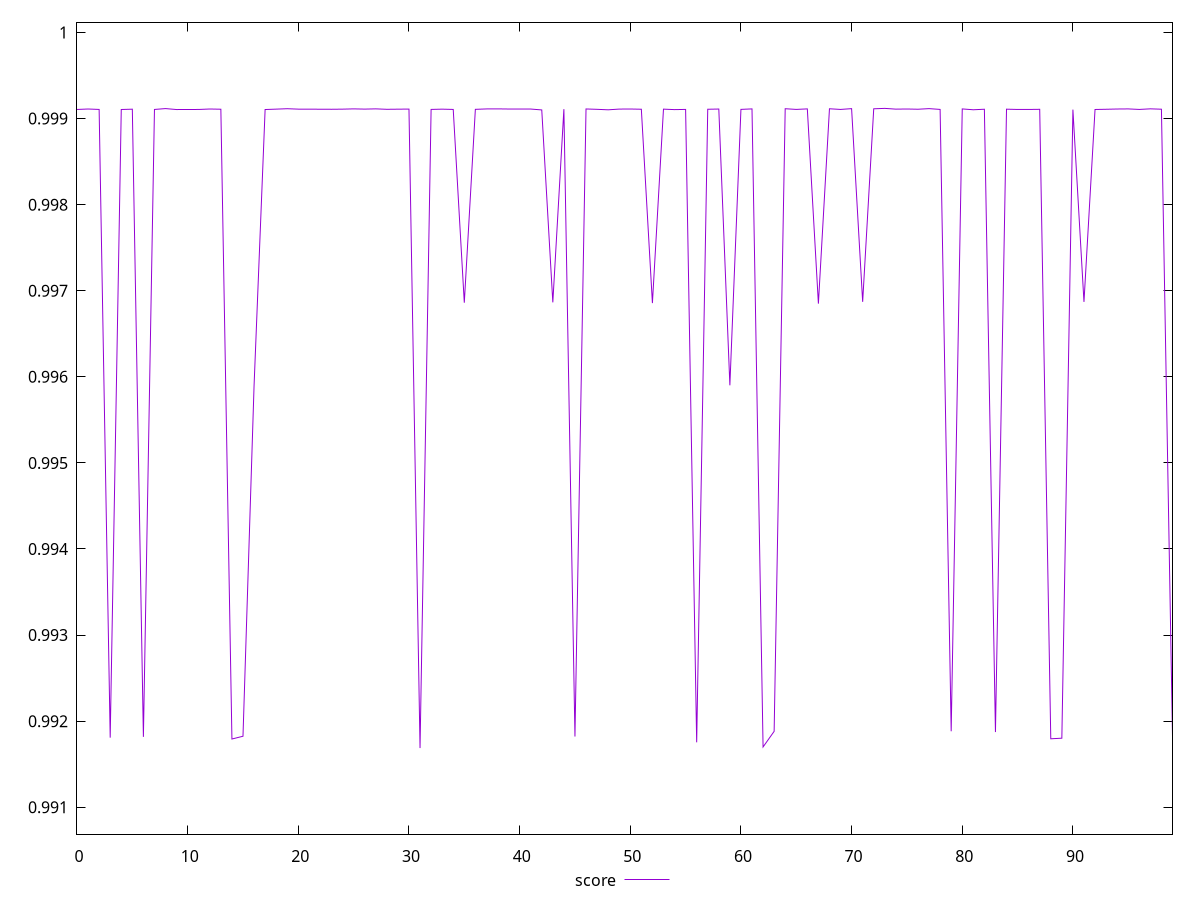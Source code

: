 reset

$score <<EOF
0 0.9991058894423412
1 0.9991112290460991
2 0.9991062685681656
3 0.9918087563836238
4 0.9991055119130055
5 0.9991091322570091
6 0.9918176665346561
7 0.9991060917158006
8 0.9991160856477412
9 0.9991050024599559
10 0.9991055713272496
11 0.9991059101016966
12 0.9991111960591035
13 0.9991086454558062
14 0.9917927320702641
15 0.991824947140671
16 0.9958928096871651
17 0.9991051592388919
18 0.9991097578388307
19 0.9991145852776941
20 0.9991096754773272
21 0.9991095879617025
22 0.9991086682121695
23 0.9991081434122135
24 0.9991095351916787
25 0.9991126867999449
26 0.9991099821579228
27 0.9991128968532997
28 0.99910777693981
29 0.9991092438399816
30 0.9991104563850726
31 0.9916878125511908
32 0.9991064746462609
33 0.9991094412292427
34 0.9991062423217331
35 0.9968607945273295
36 0.9991073140626654
37 0.9991120332897379
38 0.9991127509751561
39 0.9991109672658085
40 0.9991107637124789
41 0.9991107838551694
42 0.9991005425235817
43 0.9968649069909217
44 0.9991094163429158
45 0.991821913453267
46 0.9991116415169039
47 0.9991074748230749
48 0.9991018705761743
49 0.9991102604580275
50 0.9991111185144743
51 0.9991084792776505
52 0.9968564246372478
53 0.9991096102702454
54 0.9991041441026087
55 0.999106418290389
56 0.9917542275669142
57 0.999108317370215
58 0.9991108785638892
59 0.9959018315556214
60 0.9991068389564846
61 0.999112398394535
62 0.9917004070729375
63 0.9918818157081726
64 0.9991144631116692
65 0.999106580467337
66 0.9991124839824219
67 0.9968500756107872
68 0.9991139811535205
69 0.999106290511442
70 0.9991154451925999
71 0.9968713986633497
72 0.9991136473371701
73 0.9991184642258293
74 0.999109660033882
75 0.9991112825943781
76 0.9991085028961774
77 0.9991155779216275
78 0.9991064406609913
79 0.9918826787001578
80 0.9991121535775562
81 0.999102401713241
82 0.9991084835719645
83 0.9918736106706711
84 0.999109171741464
85 0.9991059923050178
86 0.9991060237214805
87 0.9991075749645077
88 0.9917953579084482
89 0.9918022395607462
90 0.9991040643530424
91 0.9968702268621743
92 0.9991056423619705
93 0.9991082009716248
94 0.9991111502184427
95 0.999112318364023
96 0.9991062887904159
97 0.9991131684532377
98 0.9991088420901383
99 0.9918246309334533
EOF

set key outside below
set xrange [0:99]
set yrange [0.9906878125511908:1.0001184642258292]
set terminal svg size 640, 490 enhanced background rgb 'white'
set output "report_00007_2020-12-11T15:55:29.892Z/first-cpu-idle/samples/pages+cached+noexternal+nofonts+nosvg+noimg/score/values.svg"

plot $score title "score" with line

reset
